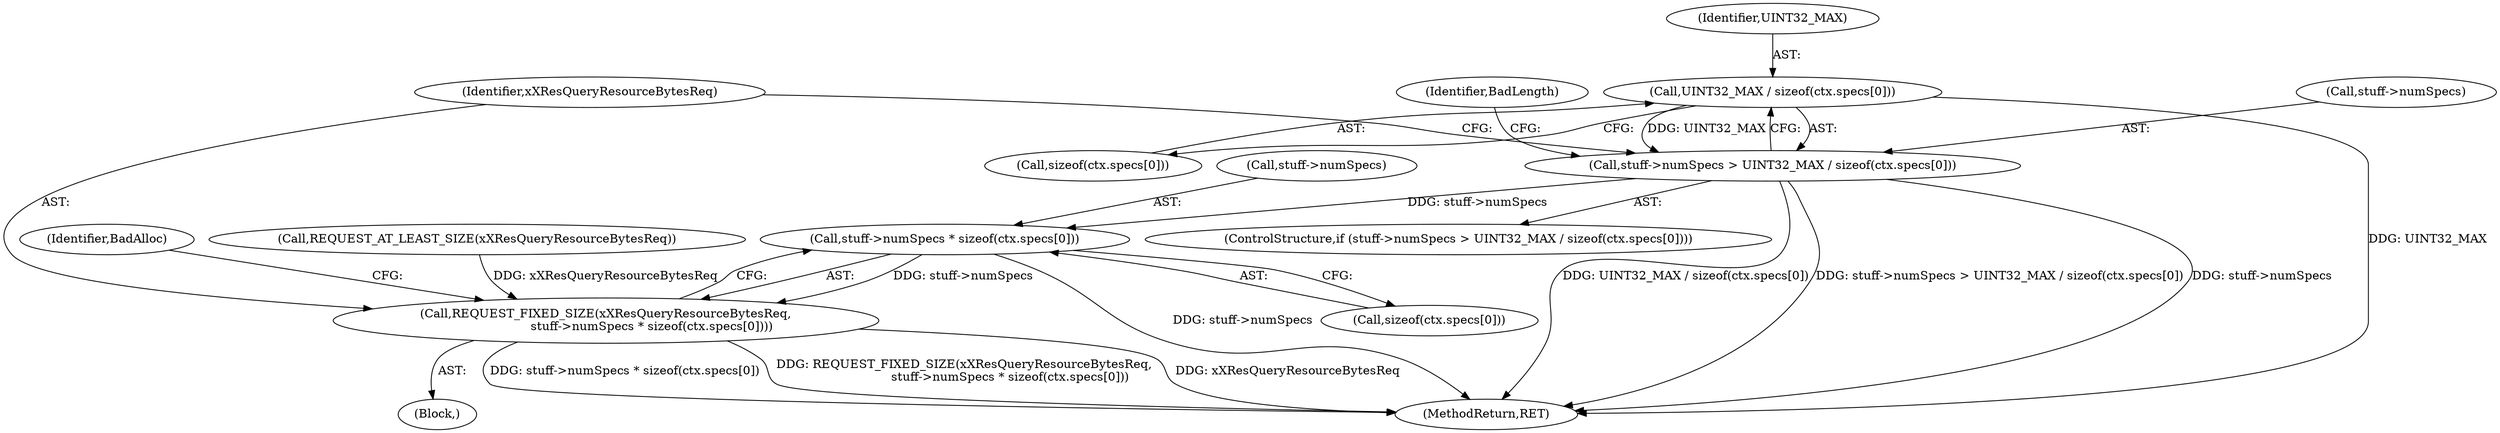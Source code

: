 digraph "0_xserver_cad5a1050b7184d828aef9c1dd151c3ab649d37e_1@API" {
"1000114" [label="(Call,UINT32_MAX / sizeof(ctx.specs[0]))"];
"1000110" [label="(Call,stuff->numSpecs > UINT32_MAX / sizeof(ctx.specs[0]))"];
"1000126" [label="(Call,stuff->numSpecs * sizeof(ctx.specs[0]))"];
"1000124" [label="(Call,REQUEST_FIXED_SIZE(xXResQueryResourceBytesReq,\n                        stuff->numSpecs * sizeof(ctx.specs[0])))"];
"1000102" [label="(Block,)"];
"1000110" [label="(Call,stuff->numSpecs > UINT32_MAX / sizeof(ctx.specs[0]))"];
"1000111" [label="(Call,stuff->numSpecs)"];
"1000123" [label="(Identifier,BadLength)"];
"1000115" [label="(Identifier,UINT32_MAX)"];
"1000116" [label="(Call,sizeof(ctx.specs[0]))"];
"1000109" [label="(ControlStructure,if (stuff->numSpecs > UINT32_MAX / sizeof(ctx.specs[0])))"];
"1000125" [label="(Identifier,xXResQueryResourceBytesReq)"];
"1000126" [label="(Call,stuff->numSpecs * sizeof(ctx.specs[0]))"];
"1000127" [label="(Call,stuff->numSpecs)"];
"1000107" [label="(Call,REQUEST_AT_LEAST_SIZE(xXResQueryResourceBytesReq))"];
"1000130" [label="(Call,sizeof(ctx.specs[0]))"];
"1000138" [label="(Identifier,BadAlloc)"];
"1000124" [label="(Call,REQUEST_FIXED_SIZE(xXResQueryResourceBytesReq,\n                        stuff->numSpecs * sizeof(ctx.specs[0])))"];
"1000114" [label="(Call,UINT32_MAX / sizeof(ctx.specs[0]))"];
"1000195" [label="(MethodReturn,RET)"];
"1000114" -> "1000110"  [label="AST: "];
"1000114" -> "1000116"  [label="CFG: "];
"1000115" -> "1000114"  [label="AST: "];
"1000116" -> "1000114"  [label="AST: "];
"1000110" -> "1000114"  [label="CFG: "];
"1000114" -> "1000195"  [label="DDG: UINT32_MAX"];
"1000114" -> "1000110"  [label="DDG: UINT32_MAX"];
"1000110" -> "1000109"  [label="AST: "];
"1000111" -> "1000110"  [label="AST: "];
"1000123" -> "1000110"  [label="CFG: "];
"1000125" -> "1000110"  [label="CFG: "];
"1000110" -> "1000195"  [label="DDG: UINT32_MAX / sizeof(ctx.specs[0])"];
"1000110" -> "1000195"  [label="DDG: stuff->numSpecs > UINT32_MAX / sizeof(ctx.specs[0])"];
"1000110" -> "1000195"  [label="DDG: stuff->numSpecs"];
"1000110" -> "1000126"  [label="DDG: stuff->numSpecs"];
"1000126" -> "1000124"  [label="AST: "];
"1000126" -> "1000130"  [label="CFG: "];
"1000127" -> "1000126"  [label="AST: "];
"1000130" -> "1000126"  [label="AST: "];
"1000124" -> "1000126"  [label="CFG: "];
"1000126" -> "1000195"  [label="DDG: stuff->numSpecs"];
"1000126" -> "1000124"  [label="DDG: stuff->numSpecs"];
"1000124" -> "1000102"  [label="AST: "];
"1000125" -> "1000124"  [label="AST: "];
"1000138" -> "1000124"  [label="CFG: "];
"1000124" -> "1000195"  [label="DDG: xXResQueryResourceBytesReq"];
"1000124" -> "1000195"  [label="DDG: stuff->numSpecs * sizeof(ctx.specs[0])"];
"1000124" -> "1000195"  [label="DDG: REQUEST_FIXED_SIZE(xXResQueryResourceBytesReq,\n                        stuff->numSpecs * sizeof(ctx.specs[0]))"];
"1000107" -> "1000124"  [label="DDG: xXResQueryResourceBytesReq"];
}
